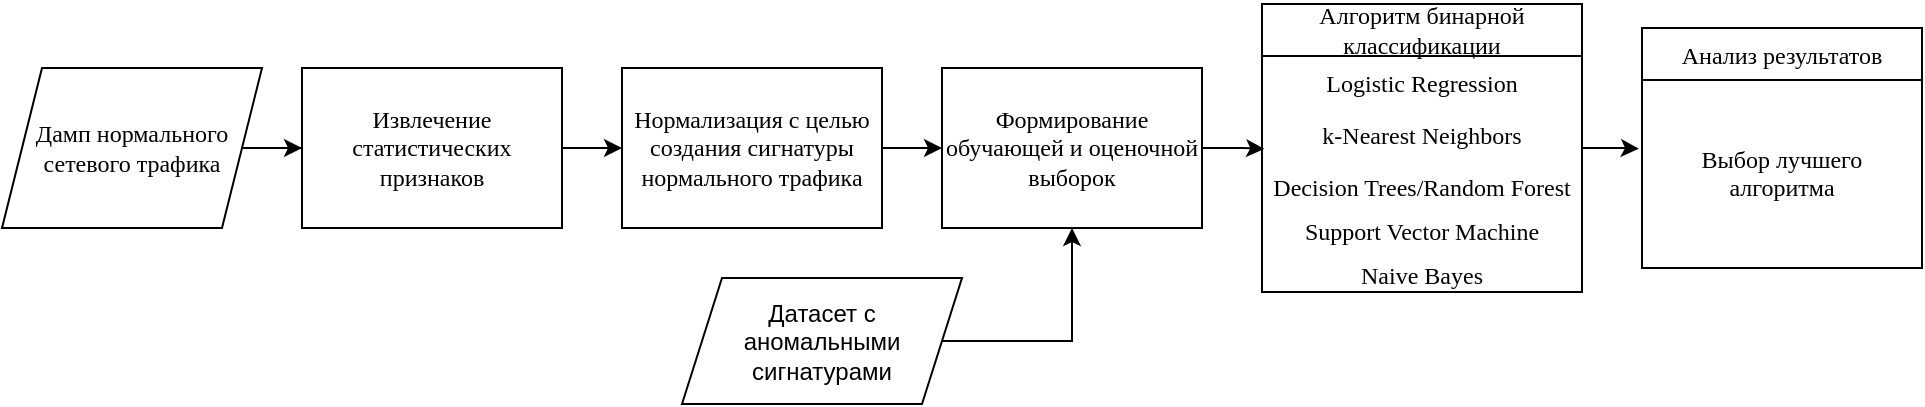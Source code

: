 <mxfile version="14.6.6" type="device"><diagram id="DGTBNWo4RLYqFkZtOFa8" name="Page-1"><mxGraphModel dx="1038" dy="523" grid="1" gridSize="10" guides="1" tooltips="1" connect="1" arrows="1" fold="1" page="1" pageScale="1" pageWidth="827" pageHeight="1169" math="0" shadow="0"><root><mxCell id="0"/><mxCell id="1" parent="0"/><mxCell id="DqEvsfQPpHFTcFBO0of5-3" value="" style="edgeStyle=orthogonalEdgeStyle;rounded=0;orthogonalLoop=1;jettySize=auto;html=1;" parent="1" source="DqEvsfQPpHFTcFBO0of5-1" target="DqEvsfQPpHFTcFBO0of5-2" edge="1"><mxGeometry relative="1" as="geometry"/></mxCell><mxCell id="DqEvsfQPpHFTcFBO0of5-1" value="&lt;font face=&quot;Times New Roman&quot;&gt;Дамп нормального сетевого трафика&lt;/font&gt;" style="shape=parallelogram;perimeter=parallelogramPerimeter;whiteSpace=wrap;html=1;fixedSize=1;" parent="1" vertex="1"><mxGeometry x="60" y="180" width="130" height="80" as="geometry"/></mxCell><mxCell id="DqEvsfQPpHFTcFBO0of5-5" value="" style="edgeStyle=orthogonalEdgeStyle;rounded=0;orthogonalLoop=1;jettySize=auto;html=1;" parent="1" source="DqEvsfQPpHFTcFBO0of5-2" target="DqEvsfQPpHFTcFBO0of5-4" edge="1"><mxGeometry relative="1" as="geometry"/></mxCell><mxCell id="DqEvsfQPpHFTcFBO0of5-2" value="&lt;font face=&quot;Times New Roman&quot;&gt;Извлечение статистических &lt;br&gt;признаков&lt;/font&gt;" style="rounded=0;whiteSpace=wrap;html=1;" parent="1" vertex="1"><mxGeometry x="210" y="180" width="130" height="80" as="geometry"/></mxCell><mxCell id="DqEvsfQPpHFTcFBO0of5-7" value="" style="edgeStyle=orthogonalEdgeStyle;rounded=0;orthogonalLoop=1;jettySize=auto;html=1;" parent="1" source="DqEvsfQPpHFTcFBO0of5-4" target="DqEvsfQPpHFTcFBO0of5-6" edge="1"><mxGeometry relative="1" as="geometry"/></mxCell><mxCell id="DqEvsfQPpHFTcFBO0of5-4" value="&lt;font face=&quot;Times New Roman&quot;&gt;Нормализация с целью создания сигнатуры нормального трафика&lt;/font&gt;" style="rounded=0;whiteSpace=wrap;html=1;" parent="1" vertex="1"><mxGeometry x="370" y="180" width="130" height="80" as="geometry"/></mxCell><mxCell id="DqEvsfQPpHFTcFBO0of5-24" style="edgeStyle=orthogonalEdgeStyle;rounded=0;orthogonalLoop=1;jettySize=auto;html=1;entryX=0.007;entryY=0.785;entryDx=0;entryDy=0;entryPerimeter=0;fontFamily=Times New Roman;" parent="1" source="DqEvsfQPpHFTcFBO0of5-6" target="DqEvsfQPpHFTcFBO0of5-11" edge="1"><mxGeometry relative="1" as="geometry"/></mxCell><mxCell id="DqEvsfQPpHFTcFBO0of5-6" value="&lt;font face=&quot;Times New Roman&quot;&gt;Формирование обучающей и оценочной выборок&lt;/font&gt;" style="rounded=0;whiteSpace=wrap;html=1;" parent="1" vertex="1"><mxGeometry x="530" y="180" width="130" height="80" as="geometry"/></mxCell><mxCell id="DqEvsfQPpHFTcFBO0of5-29" style="edgeStyle=orthogonalEdgeStyle;rounded=0;orthogonalLoop=1;jettySize=auto;html=1;entryX=-0.011;entryY=0.221;entryDx=0;entryDy=0;entryPerimeter=0;fontFamily=Times New Roman;" parent="1" source="DqEvsfQPpHFTcFBO0of5-9" target="DqEvsfQPpHFTcFBO0of5-27" edge="1"><mxGeometry relative="1" as="geometry"/></mxCell><mxCell id="DqEvsfQPpHFTcFBO0of5-9" value="Алгоритм бинарной классификации" style="swimlane;fontStyle=0;childLayout=stackLayout;horizontal=1;startSize=26;fillColor=none;horizontalStack=0;resizeParent=1;resizeParentMax=0;resizeLast=0;collapsible=1;marginBottom=0;fontFamily=Times New Roman;whiteSpace=wrap;" parent="1" vertex="1"><mxGeometry x="690" y="148" width="160" height="144" as="geometry"/></mxCell><mxCell id="DqEvsfQPpHFTcFBO0of5-10" value="Logistic Regression" style="text;strokeColor=none;fillColor=none;align=center;verticalAlign=top;spacingLeft=4;spacingRight=4;overflow=hidden;rotatable=0;points=[[0,0.5],[1,0.5]];portConstraint=eastwest;fontFamily=Times New Roman;" parent="DqEvsfQPpHFTcFBO0of5-9" vertex="1"><mxGeometry y="26" width="160" height="26" as="geometry"/></mxCell><mxCell id="DqEvsfQPpHFTcFBO0of5-11" value="k-Nearest Neighbors" style="text;strokeColor=none;fillColor=none;align=center;verticalAlign=top;spacingLeft=4;spacingRight=4;overflow=hidden;rotatable=0;points=[[0,0.5],[1,0.5]];portConstraint=eastwest;fontFamily=Times New Roman;" parent="DqEvsfQPpHFTcFBO0of5-9" vertex="1"><mxGeometry y="52" width="160" height="26" as="geometry"/></mxCell><mxCell id="DqEvsfQPpHFTcFBO0of5-12" value="Decision Trees/Random Forest" style="text;strokeColor=none;fillColor=none;align=center;verticalAlign=top;spacingLeft=4;spacingRight=4;overflow=hidden;rotatable=0;points=[[0,0.5],[1,0.5]];portConstraint=eastwest;fontFamily=Times New Roman;" parent="DqEvsfQPpHFTcFBO0of5-9" vertex="1"><mxGeometry y="78" width="160" height="22" as="geometry"/></mxCell><mxCell id="DqEvsfQPpHFTcFBO0of5-18" value="Support Vector Machine" style="text;strokeColor=none;fillColor=none;align=center;verticalAlign=top;spacingLeft=4;spacingRight=4;overflow=hidden;rotatable=0;points=[[0,0.5],[1,0.5]];portConstraint=eastwest;fontFamily=Times New Roman;" parent="DqEvsfQPpHFTcFBO0of5-9" vertex="1"><mxGeometry y="100" width="160" height="22" as="geometry"/></mxCell><mxCell id="DqEvsfQPpHFTcFBO0of5-19" value="Naive Bayes" style="text;strokeColor=none;fillColor=none;align=center;verticalAlign=top;spacingLeft=4;spacingRight=4;overflow=hidden;rotatable=0;points=[[0,0.5],[1,0.5]];portConstraint=eastwest;fontFamily=Times New Roman;" parent="DqEvsfQPpHFTcFBO0of5-9" vertex="1"><mxGeometry y="122" width="160" height="22" as="geometry"/></mxCell><mxCell id="DqEvsfQPpHFTcFBO0of5-25" value="Анализ результатов" style="swimlane;fontStyle=0;childLayout=stackLayout;horizontal=1;startSize=26;fillColor=none;horizontalStack=0;resizeParent=1;resizeParentMax=0;resizeLast=0;collapsible=1;marginBottom=0;fontFamily=Times New Roman;" parent="1" vertex="1"><mxGeometry x="880" y="160" width="140" height="120" as="geometry"/></mxCell><mxCell id="DqEvsfQPpHFTcFBO0of5-26" value=" " style="text;strokeColor=none;fillColor=none;align=left;verticalAlign=top;spacingLeft=4;spacingRight=4;overflow=hidden;rotatable=0;points=[[0,0.5],[1,0.5]];portConstraint=eastwest;" parent="DqEvsfQPpHFTcFBO0of5-25" vertex="1"><mxGeometry y="26" width="140" height="26" as="geometry"/></mxCell><mxCell id="DqEvsfQPpHFTcFBO0of5-27" value="Выбор лучшего алгоритма" style="text;strokeColor=none;fillColor=none;align=center;verticalAlign=top;spacingLeft=4;spacingRight=4;overflow=hidden;rotatable=0;points=[[0,0.5],[1,0.5]];portConstraint=eastwest;whiteSpace=wrap;fontFamily=Times New Roman;" parent="DqEvsfQPpHFTcFBO0of5-25" vertex="1"><mxGeometry y="52" width="140" height="38" as="geometry"/></mxCell><mxCell id="DqEvsfQPpHFTcFBO0of5-28" value=" " style="text;strokeColor=none;fillColor=none;align=left;verticalAlign=top;spacingLeft=4;spacingRight=4;overflow=hidden;rotatable=0;points=[[0,0.5],[1,0.5]];portConstraint=eastwest;" parent="DqEvsfQPpHFTcFBO0of5-25" vertex="1"><mxGeometry y="90" width="140" height="30" as="geometry"/></mxCell><mxCell id="evLhqN8IYcDCkMjqsWbk-2" style="edgeStyle=orthogonalEdgeStyle;rounded=0;orthogonalLoop=1;jettySize=auto;html=1;entryX=0.5;entryY=1;entryDx=0;entryDy=0;exitX=1;exitY=0.5;exitDx=0;exitDy=0;" edge="1" parent="1" source="evLhqN8IYcDCkMjqsWbk-1" target="DqEvsfQPpHFTcFBO0of5-6"><mxGeometry relative="1" as="geometry"><Array as="points"><mxPoint x="595" y="317"/></Array></mxGeometry></mxCell><mxCell id="evLhqN8IYcDCkMjqsWbk-1" value="Датасет с &lt;br&gt;аномальными сигнатурами" style="shape=parallelogram;perimeter=parallelogramPerimeter;whiteSpace=wrap;html=1;fixedSize=1;sketch=0;" vertex="1" parent="1"><mxGeometry x="400" y="285" width="140" height="63" as="geometry"/></mxCell></root></mxGraphModel></diagram></mxfile>